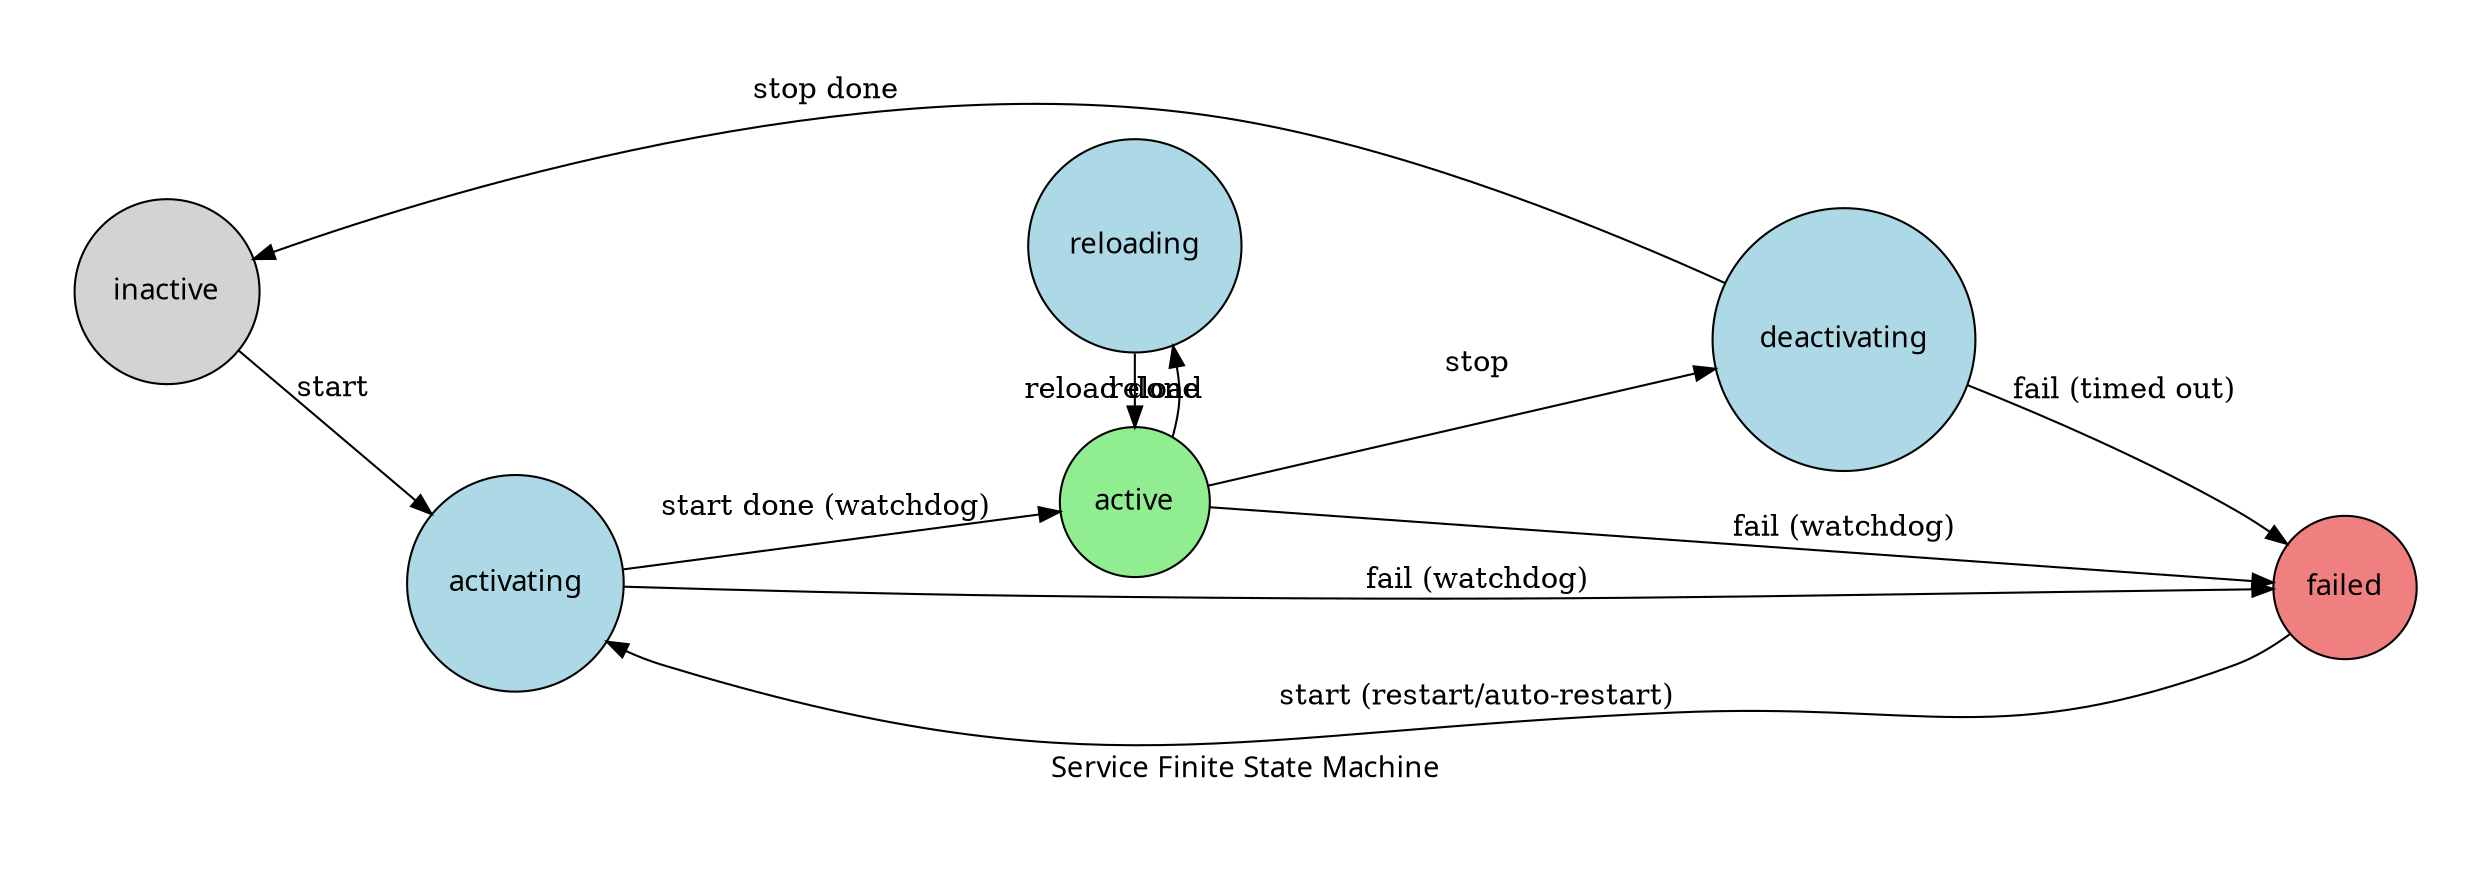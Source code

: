 // MIT License
// Copyright (c) 2025 Pooyan Khanjankhani

digraph service_states {
	label="Service Finite State Machine"
	rankdir=LR;
	fontname="Ubuntu"
	graph [pad="0.5"];
	node [shape=circle, style=filled, fillcolor=lightblue, fontname="Ubuntu"];
	{ rank=min; inactive; };
	{ rank=same; reloading; active; };

	// States
	inactive     [label="inactive", fillcolor="lightgray"];
	active       [label="active", fillcolor="lightgreen"];
	failed       [label="failed", fillcolor="lightcoral"];
	activating   [label="activating"];
	deactivating [label="deactivating"];
	reloading    [label="reloading"];

	// Start transition
	inactive     -> activating   [label="start"];
	failed       -> activating   [label="start (restart/auto-restart)"];
	activating   -> active       [label="start done (watchdog)"];

	// Watchdog
	active       -> failed       [label="fail (watchdog)"];

	// Stop transition
	active       -> deactivating [label="stop"];
	deactivating -> failed       [label="fail (timed out)"];
	deactivating -> inactive     [label="stop done"];
	activating   -> failed       [label="fail (watchdog)"];

	// Reload transition
	active       -> reloading    [label="reload"];
	reloading    -> active       [label="reload done"];
}
